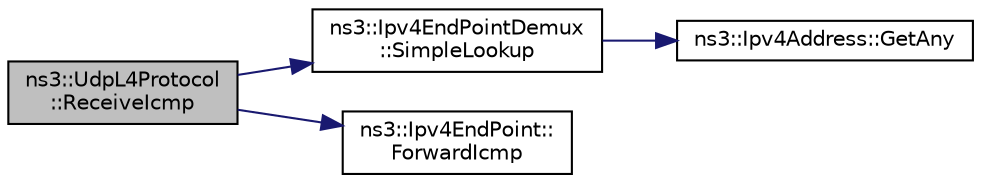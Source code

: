 digraph "ns3::UdpL4Protocol::ReceiveIcmp"
{
  edge [fontname="Helvetica",fontsize="10",labelfontname="Helvetica",labelfontsize="10"];
  node [fontname="Helvetica",fontsize="10",shape=record];
  rankdir="LR";
  Node1 [label="ns3::UdpL4Protocol\l::ReceiveIcmp",height=0.2,width=0.4,color="black", fillcolor="grey75", style="filled", fontcolor="black"];
  Node1 -> Node2 [color="midnightblue",fontsize="10",style="solid"];
  Node2 [label="ns3::Ipv4EndPointDemux\l::SimpleLookup",height=0.2,width=0.4,color="black", fillcolor="white", style="filled",URL="$d0/d61/classns3_1_1Ipv4EndPointDemux.html#a524bb724e8bbd40648172938758860ec",tooltip="simple lookup for a match with all the parameters. "];
  Node2 -> Node3 [color="midnightblue",fontsize="10",style="solid"];
  Node3 [label="ns3::Ipv4Address::GetAny",height=0.2,width=0.4,color="black", fillcolor="white", style="filled",URL="$de/d55/classns3_1_1Ipv4Address.html#a7a39b330c8e701183a411d5779fca1a4"];
  Node1 -> Node4 [color="midnightblue",fontsize="10",style="solid"];
  Node4 [label="ns3::Ipv4EndPoint::\lForwardIcmp",height=0.2,width=0.4,color="black", fillcolor="white", style="filled",URL="$dd/d51/classns3_1_1Ipv4EndPoint.html#a53cc03159a64a6aa2eed49382dc42381",tooltip="Forward the ICMP packet to the upper level. "];
}
